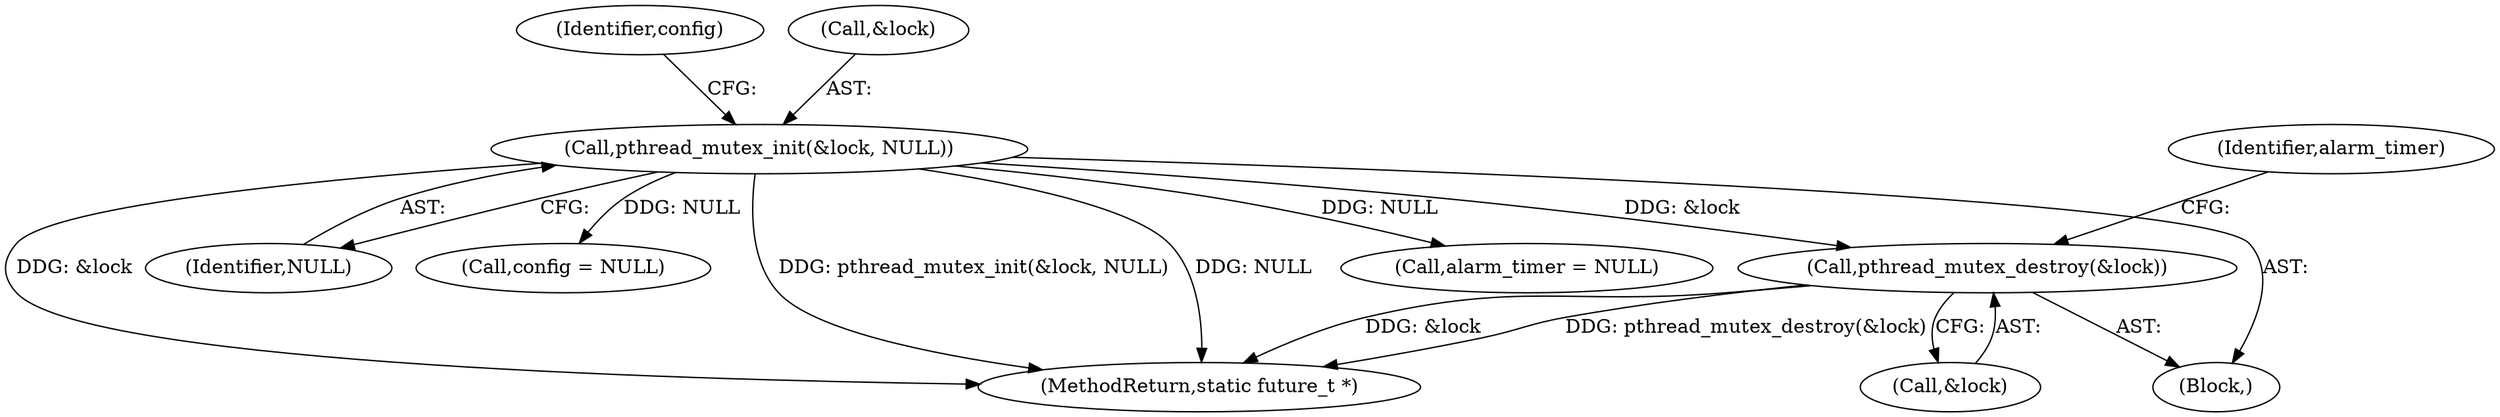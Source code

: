 digraph "0_Android_d77f1999ecece56c1cbb333f4ddc26f0b5bac2c5_1@API" {
"1000170" [label="(Call,pthread_mutex_destroy(&lock))"];
"1000103" [label="(Call,pthread_mutex_init(&lock, NULL))"];
"1000171" [label="(Call,&lock)"];
"1000102" [label="(Block,)"];
"1000106" [label="(Identifier,NULL)"];
"1000108" [label="(Identifier,config)"];
"1000176" [label="(Call,config = NULL)"];
"1000104" [label="(Call,&lock)"];
"1000103" [label="(Call,pthread_mutex_init(&lock, NULL))"];
"1000182" [label="(MethodReturn,static future_t *)"];
"1000173" [label="(Call,alarm_timer = NULL)"];
"1000174" [label="(Identifier,alarm_timer)"];
"1000170" [label="(Call,pthread_mutex_destroy(&lock))"];
"1000170" -> "1000102"  [label="AST: "];
"1000170" -> "1000171"  [label="CFG: "];
"1000171" -> "1000170"  [label="AST: "];
"1000174" -> "1000170"  [label="CFG: "];
"1000170" -> "1000182"  [label="DDG: &lock"];
"1000170" -> "1000182"  [label="DDG: pthread_mutex_destroy(&lock)"];
"1000103" -> "1000170"  [label="DDG: &lock"];
"1000103" -> "1000102"  [label="AST: "];
"1000103" -> "1000106"  [label="CFG: "];
"1000104" -> "1000103"  [label="AST: "];
"1000106" -> "1000103"  [label="AST: "];
"1000108" -> "1000103"  [label="CFG: "];
"1000103" -> "1000182"  [label="DDG: &lock"];
"1000103" -> "1000182"  [label="DDG: pthread_mutex_init(&lock, NULL)"];
"1000103" -> "1000182"  [label="DDG: NULL"];
"1000103" -> "1000173"  [label="DDG: NULL"];
"1000103" -> "1000176"  [label="DDG: NULL"];
}
